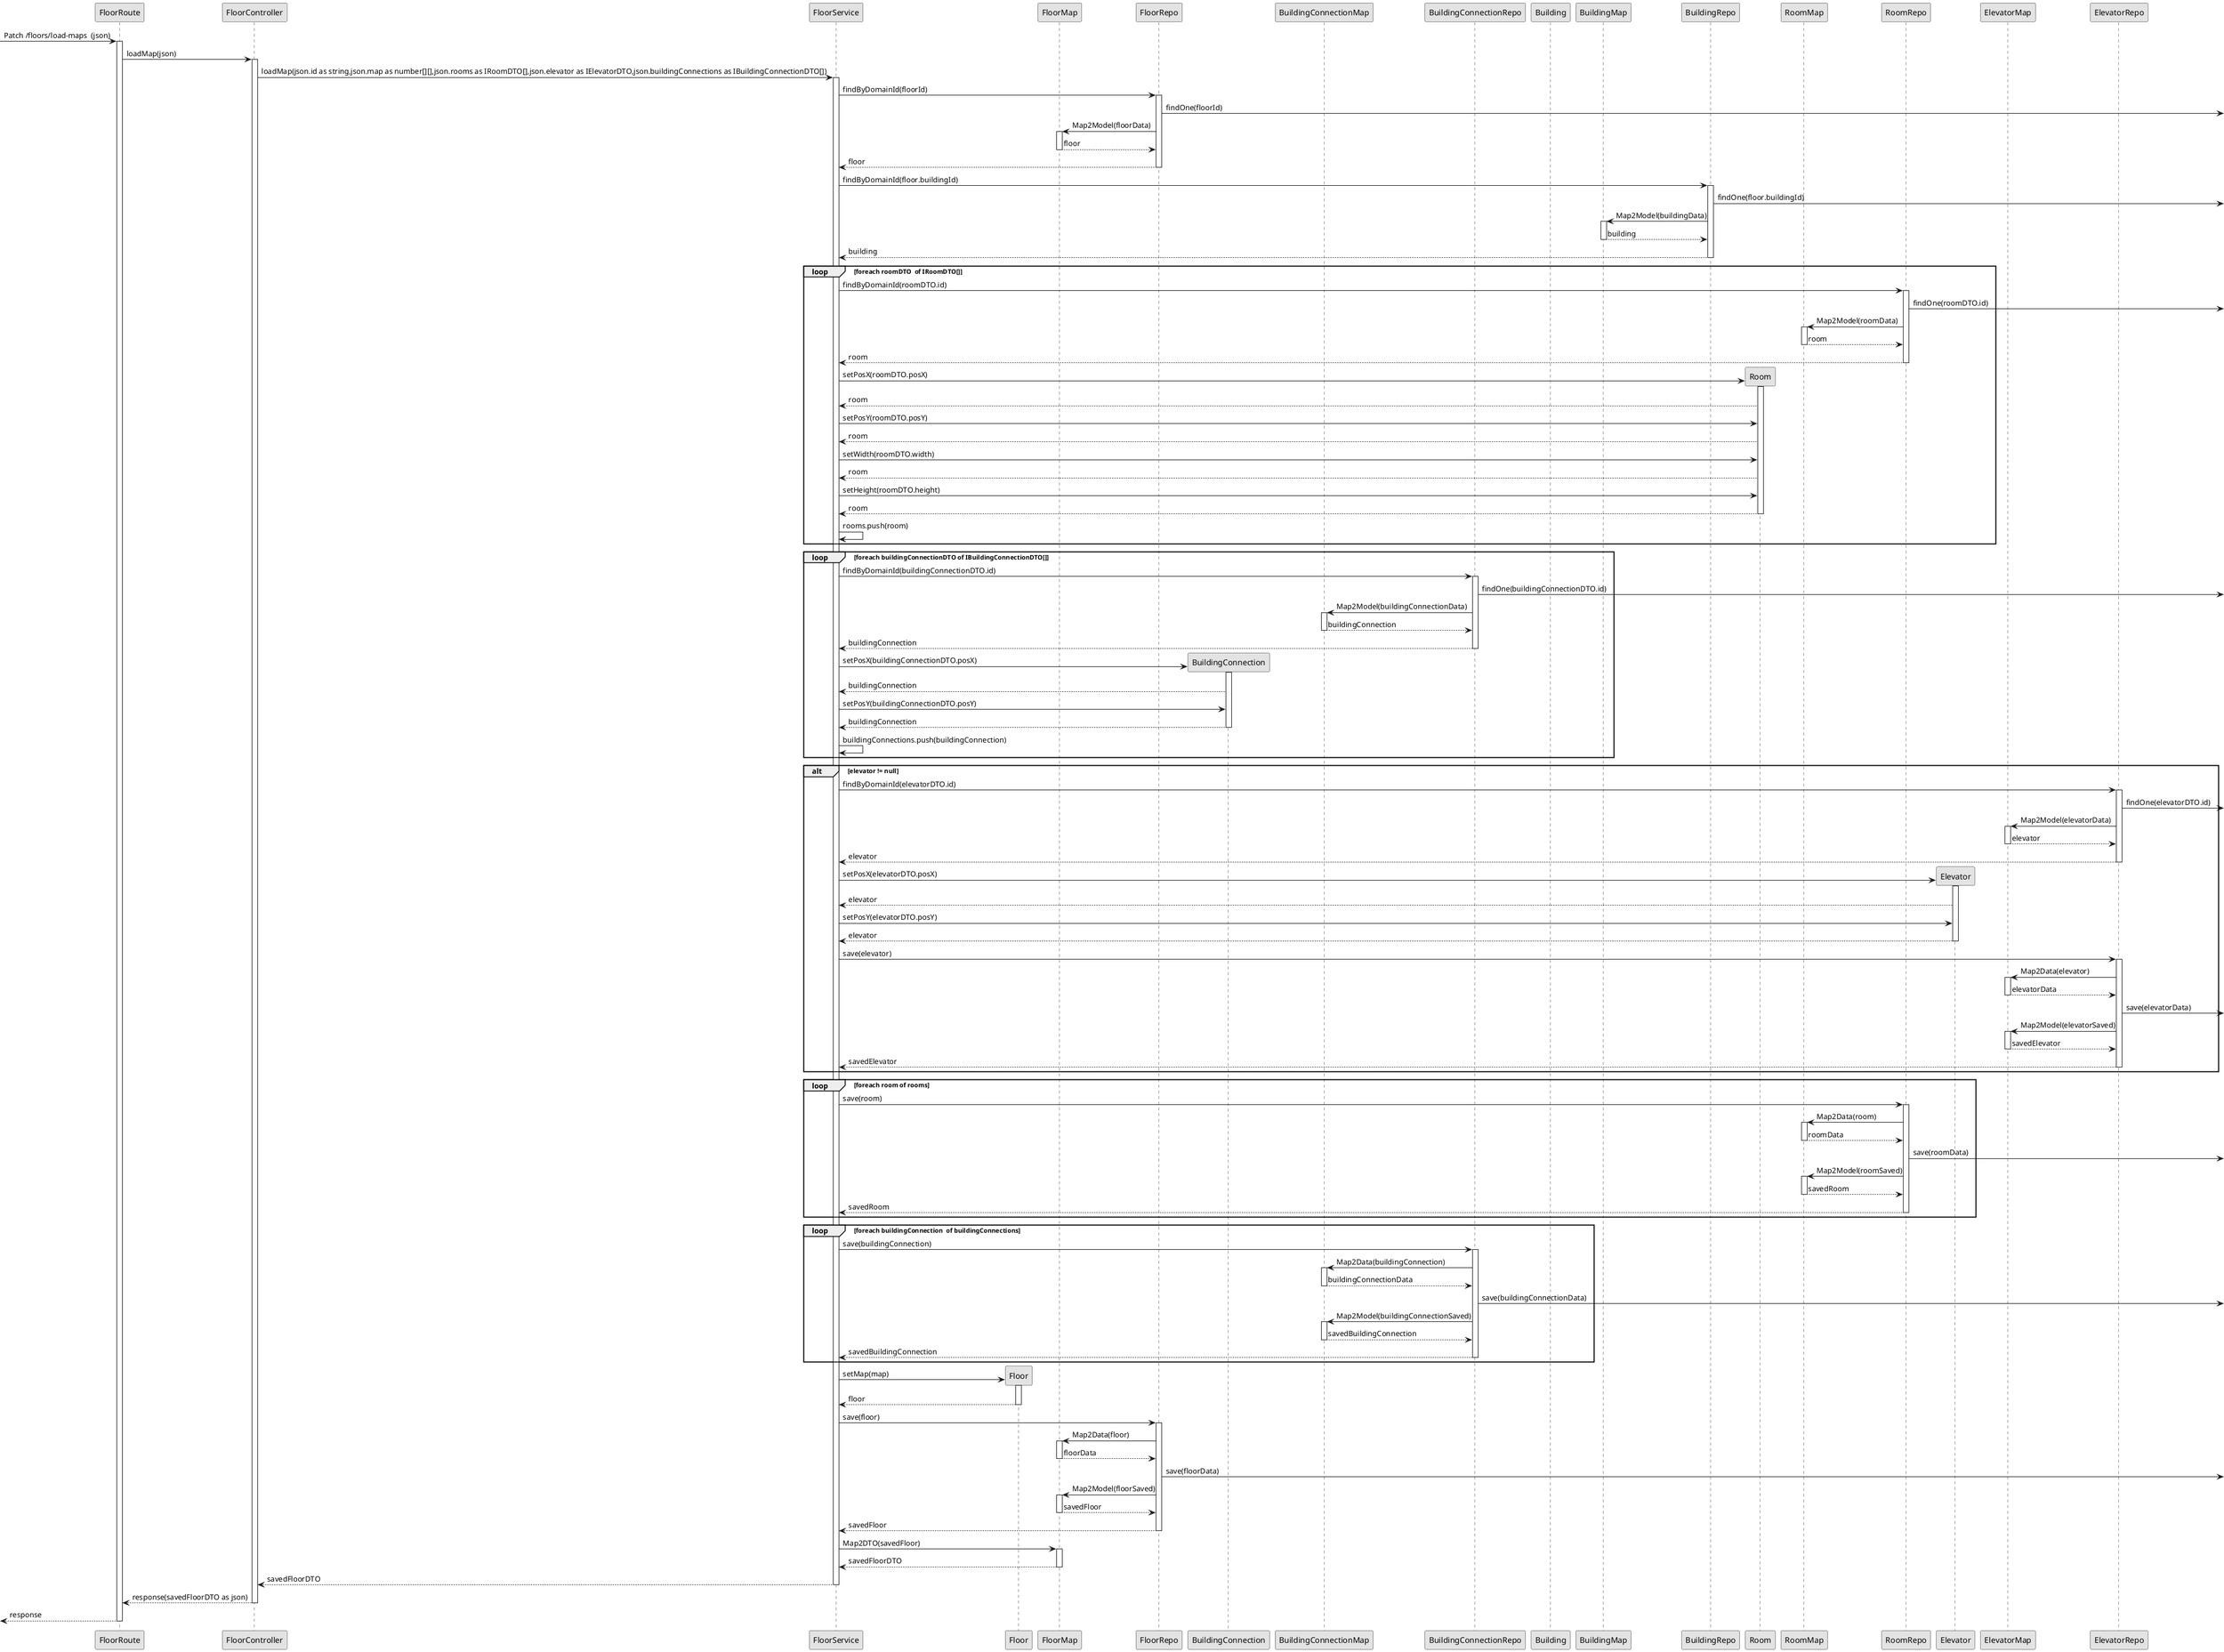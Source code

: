 @startuml
'http://plantuml.com/skinparam.html
skinparam monochrome true
skinparam packageStyle rect
skinparam shadowing false


participant FloorRoute  as route
participant  FloorController as controller
participant  FloorService as service
participant  Floor as domain
participant  FloorMap as mapper
participant  FloorRepo as repo

participant  BuildingConnection as BCdomain
participant  BuildingConnectionMap as BCmapper
participant  BuildingConnectionRepo as BCrepo

participant  Building as Bdomain
participant  BuildingMap as Bmapper
participant  BuildingRepo as Brepo

participant  Room as Rdomain
participant  RoomMap as Rmapper
participant  RoomRepo as Rrepo

participant  Elevator as Edomain
participant  ElevatorMap as Emapper
participant  ElevatorRepo as Erepo




-> route: Patch /floors/load-maps  (json)
activate route
  route->controller: loadMap(json)
  activate controller
    controller ->service:loadMap(json.id as string,json.map as number[][],json.rooms as IRoomDTO[],json.elevator as IElevatorDTO,json.buildingConnections as IBuildingConnectionDTO[])
    activate service
    service->repo:findByDomainId(floorId)
    activate repo
    repo -> :findOne(floorId)
    repo -> mapper:Map2Model(floorData)
    activate mapper
    mapper --> repo:floor
    deactivate
    repo --> service:floor
    deactivate

    service -> Brepo:findByDomainId(floor.buildingId)
    activate Brepo
    Brepo -> :findOne(floor.buildingId)
    Brepo -> Bmapper:Map2Model(buildingData)
    activate Bmapper
    Bmapper --> Brepo:building
    deactivate
    Brepo --> service:building
    deactivate

    loop foreach roomDTO  of IRoomDTO[] 
    service -> Rrepo:findByDomainId(roomDTO.id)
    activate Rrepo
    Rrepo -> :findOne(roomDTO.id)
    Rrepo -> Rmapper:Map2Model(roomData)
    activate Rmapper
    Rmapper --> Rrepo:room
    deactivate
    Rrepo --> service:room
    deactivate
    service -> Rdomain**:setPosX(roomDTO.posX)
    activate Rdomain
    Rdomain --> service :room
    service -> Rdomain:setPosY(roomDTO.posY)
    Rdomain --> service :room
    service -> Rdomain:setWidth(roomDTO.width)
    Rdomain --> service :room
    service -> Rdomain:setHeight(roomDTO.height)
    Rdomain --> service :room
    deactivate
    service->service:rooms.push(room)
    end

    loop foreach buildingConnectionDTO of IBuildingConnectionDTO[]
    service -> BCrepo:findByDomainId(buildingConnectionDTO.id)
    activate BCrepo
    BCrepo -> :findOne(buildingConnectionDTO.id)
    BCrepo -> BCmapper:Map2Model(buildingConnectionData)
    activate BCmapper
    BCmapper --> BCrepo:buildingConnection
    deactivate
    BCrepo --> service:buildingConnection
    deactivate
    service -> BCdomain**:setPosX(buildingConnectionDTO.posX)
    activate BCdomain
    BCdomain --> service :buildingConnection
    service -> BCdomain:setPosY(buildingConnectionDTO.posY)
    BCdomain --> service :buildingConnection
    deactivate
    service->service:buildingConnections.push(buildingConnection)
    end

    alt  elevator != null

    service -> Erepo:findByDomainId(elevatorDTO.id)
    activate Erepo
    Erepo -> :findOne(elevatorDTO.id)
    Erepo -> Emapper:Map2Model(elevatorData)
    activate Emapper
    Emapper --> Erepo:elevator
    deactivate
    Erepo --> service:elevator
    deactivate

    service -> Edomain**:setPosX(elevatorDTO.posX)
    activate Edomain
    Edomain --> service :elevator
    service -> Edomain:setPosY(elevatorDTO.posY)
    Edomain --> service :elevator
    deactivate
    service -> Erepo:save(elevator)
    activate Erepo
    Erepo  ->  Emapper:Map2Data(elevator)
    activate  Emapper
    Emapper--> Erepo:elevatorData
    deactivate
    Erepo ->:save(elevatorData)
    Erepo -> Emapper: Map2Model(elevatorSaved)
    activate Emapper
    Emapper -->  Erepo:savedElevator
    deactivate
    Erepo --> service:savedElevator
    deactivate
    end

    loop foreach room of rooms
    service -> Rrepo:save(room)
    activate Rrepo
    Rrepo->Rmapper:Map2Data(room)
    activate Rmapper
    Rmapper --> Rrepo: roomData
    deactivate
    Rrepo->:save(roomData)
    Rrepo->Rmapper:Map2Model(roomSaved)
    activate Rmapper
    Rmapper --> Rrepo: savedRoom
    deactivate
    Rrepo  --> service:savedRoom
    deactivate
    end

    loop foreach buildingConnection  of buildingConnections
    service -> BCrepo:save(buildingConnection)
    activate BCrepo
    BCrepo->BCmapper:Map2Data(buildingConnection)
    activate BCmapper
    BCmapper --> BCrepo: buildingConnectionData
    deactivate
    BCrepo->:save(buildingConnectionData)
    BCrepo->BCmapper:Map2Model(buildingConnectionSaved)
    activate BCmapper
    BCmapper --> BCrepo: savedBuildingConnection
    deactivate
    BCrepo  --> service:savedBuildingConnection
    deactivate
    end

    service ->domain**:setMap(map)
    activate domain
    domain-->service:floor
    deactivate

    service -> repo:save(floor)
    activate repo
    repo->mapper:Map2Data(floor)
    activate mapper
    mapper --> repo: floorData
    deactivate
    repo->:save(floorData)
    repo->mapper:Map2Model(floorSaved)
    activate mapper
    mapper --> repo: savedFloor
    deactivate
    repo  --> service:savedFloor
    deactivate
    service -> mapper:Map2DTO(savedFloor)
    activate mapper
    mapper--> service:savedFloorDTO
    deactivate
    service--> controller:savedFloorDTO
    deactivate
    controller --> route:response(savedFloorDTO as json)
    deactivate
    <-- route:response
    deactivate
@enduml